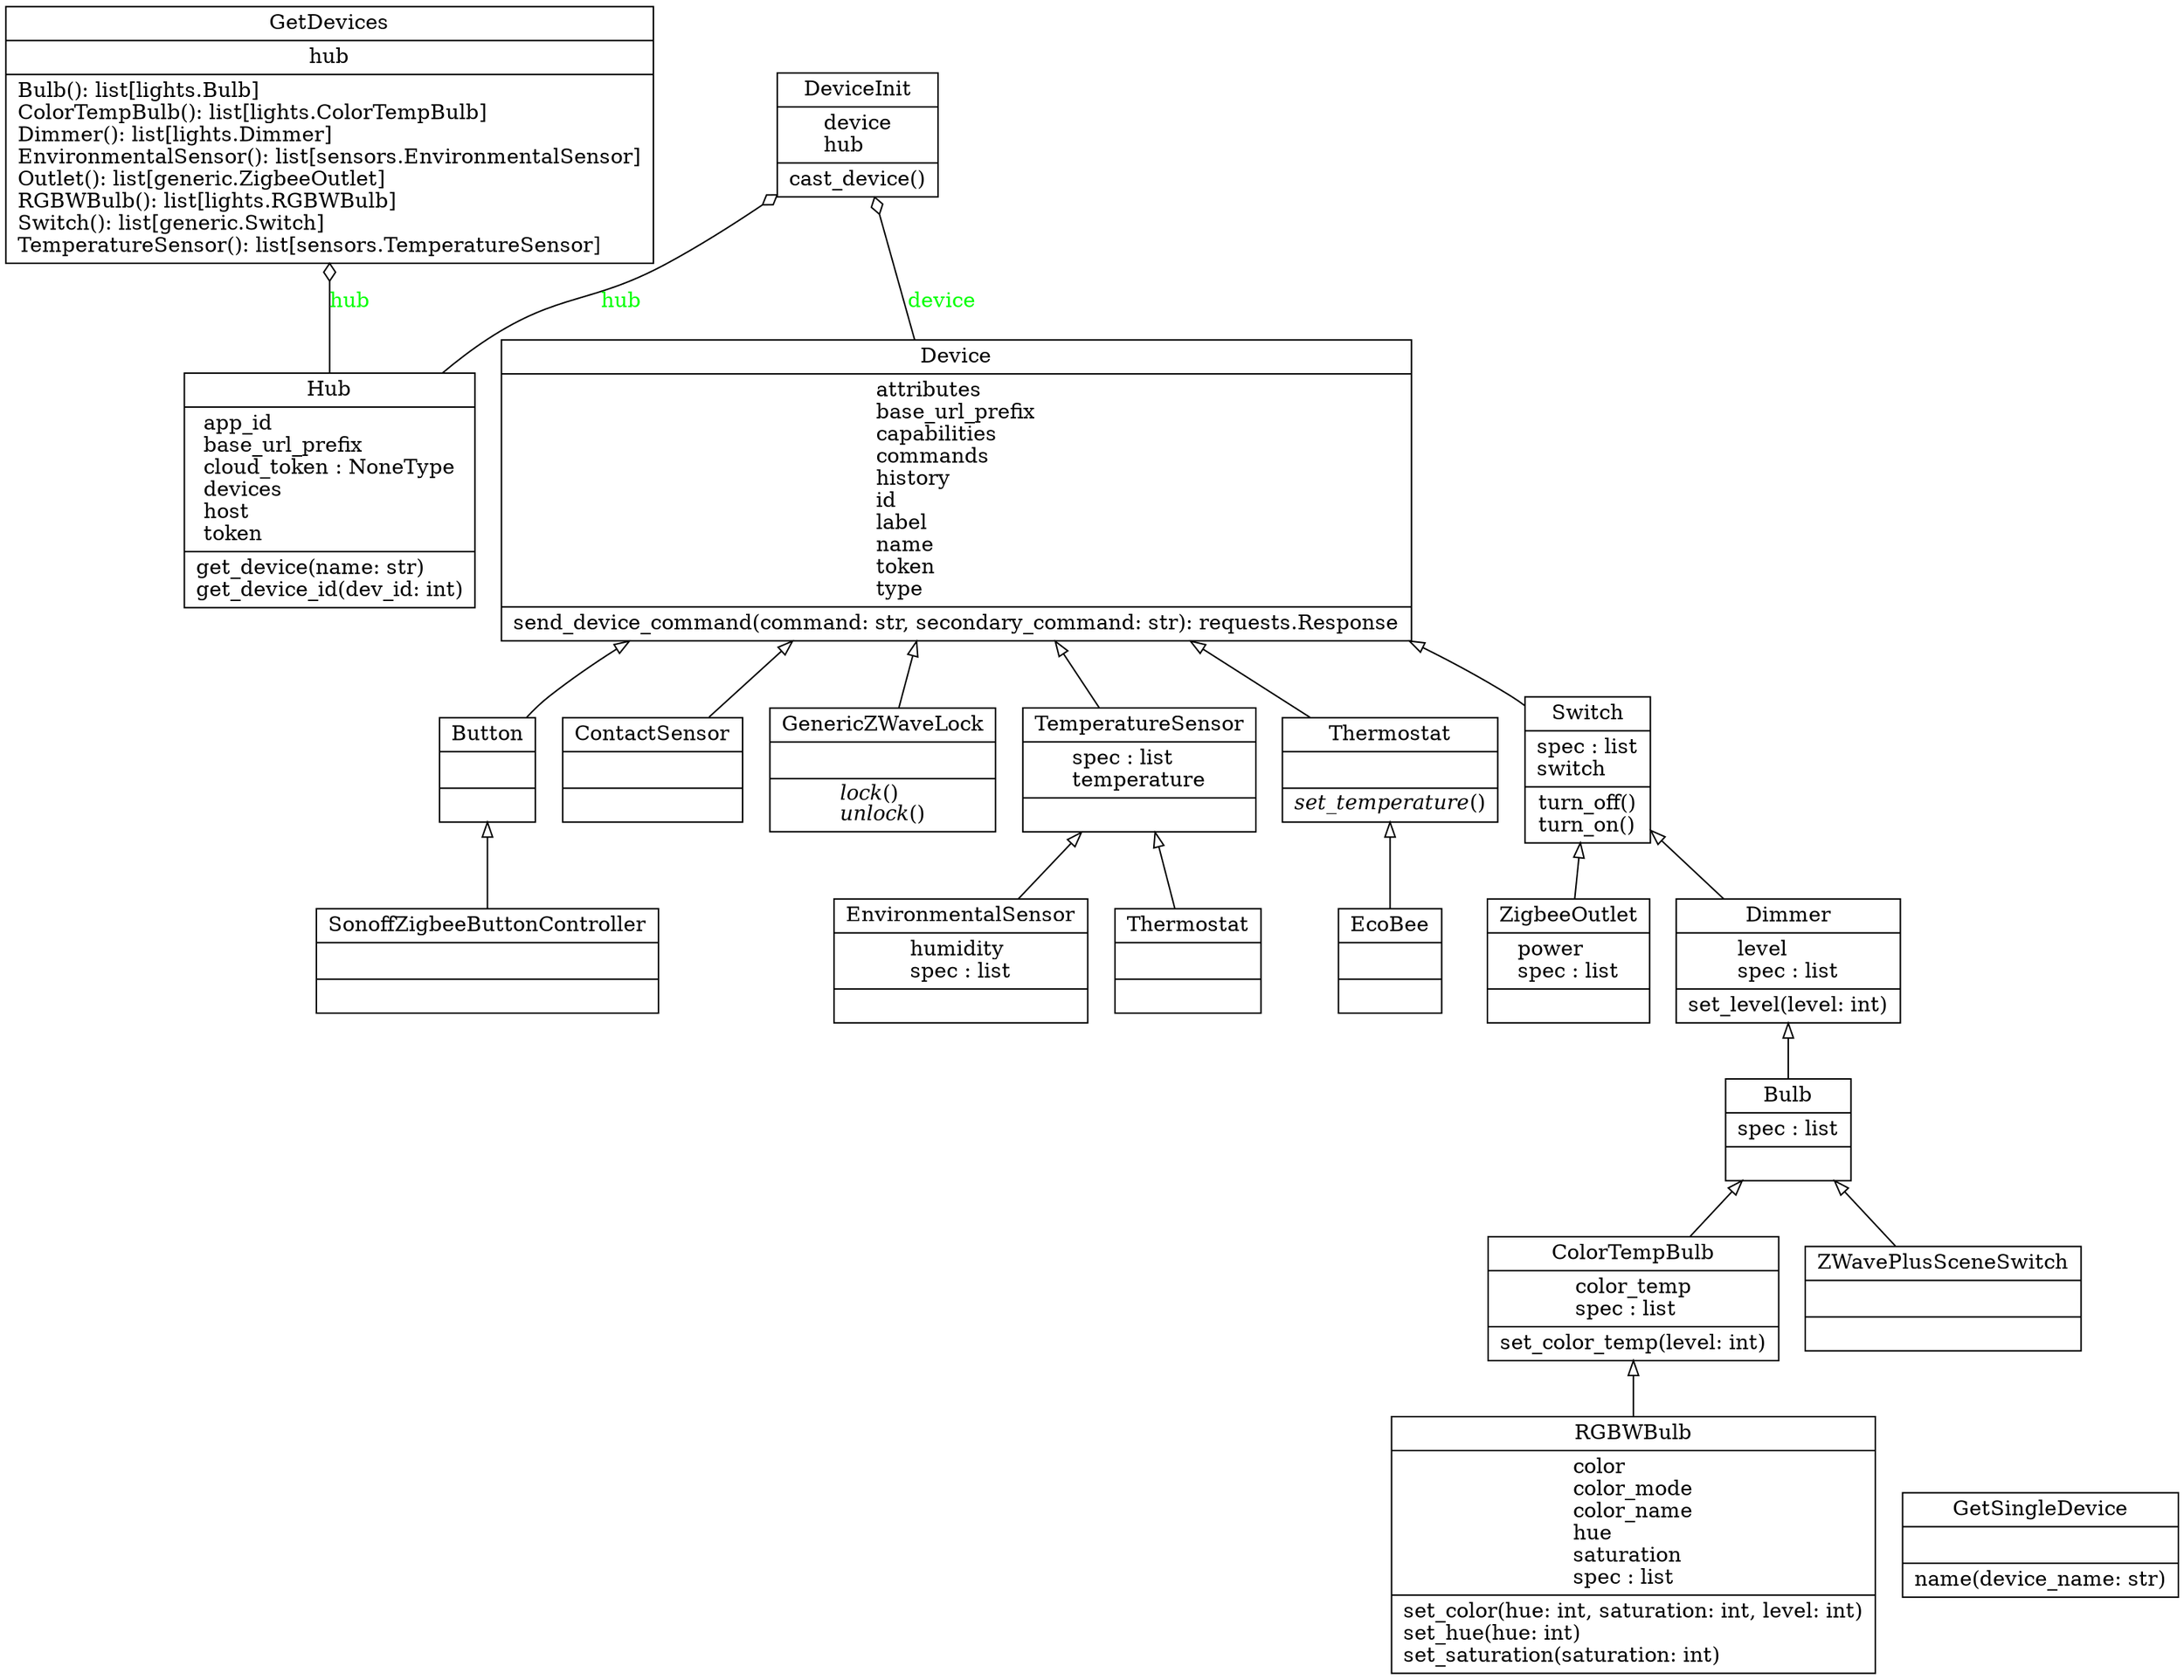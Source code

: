 digraph "classes" {
rankdir=BT
charset="utf-8"
"hubitatcontrol.lights.Bulb" [color="black", fontcolor="black", label=<{Bulb|spec : list<br ALIGN="LEFT"/>|}>, shape="record", style="solid"];
"hubitatcontrol.generic.Button" [color="black", fontcolor="black", label=<{Button|<br ALIGN="LEFT"/>|}>, shape="record", style="solid"];
"hubitatcontrol.lights.ColorTempBulb" [color="black", fontcolor="black", label=<{ColorTempBulb|color_temp<br ALIGN="LEFT"/>spec : list<br ALIGN="LEFT"/>|set_color_temp(level: int)<br ALIGN="LEFT"/>}>, shape="record", style="solid"];
"hubitatcontrol.sensors.ContactSensor" [color="black", fontcolor="black", label=<{ContactSensor|<br ALIGN="LEFT"/>|}>, shape="record", style="solid"];
"hubitatcontrol.hub.Device" [color="black", fontcolor="black", label=<{Device|attributes<br ALIGN="LEFT"/>base_url_prefix<br ALIGN="LEFT"/>capabilities<br ALIGN="LEFT"/>commands<br ALIGN="LEFT"/>history<br ALIGN="LEFT"/>id<br ALIGN="LEFT"/>label<br ALIGN="LEFT"/>name<br ALIGN="LEFT"/>token<br ALIGN="LEFT"/>type<br ALIGN="LEFT"/>|send_device_command(command: str, secondary_command: str): requests.Response<br ALIGN="LEFT"/>}>, shape="record", style="solid"];
"hubitatcontrol.DeviceInit" [color="black", fontcolor="black", label=<{DeviceInit|device<br ALIGN="LEFT"/>hub<br ALIGN="LEFT"/>|cast_device()<br ALIGN="LEFT"/>}>, shape="record", style="solid"];
"hubitatcontrol.lights.Dimmer" [color="black", fontcolor="black", label=<{Dimmer|level<br ALIGN="LEFT"/>spec : list<br ALIGN="LEFT"/>|set_level(level: int)<br ALIGN="LEFT"/>}>, shape="record", style="solid"];
"hubitatcontrol.generic.EcoBee" [color="black", fontcolor="black", label=<{EcoBee|<br ALIGN="LEFT"/>|}>, shape="record", style="solid"];
"hubitatcontrol.sensors.EnvironmentalSensor" [color="black", fontcolor="black", label=<{EnvironmentalSensor|humidity<br ALIGN="LEFT"/>spec : list<br ALIGN="LEFT"/>|}>, shape="record", style="solid"];
"hubitatcontrol.generic.GenericZWaveLock" [color="black", fontcolor="black", label=<{GenericZWaveLock|<br ALIGN="LEFT"/>|<I>lock</I>()<br ALIGN="LEFT"/><I>unlock</I>()<br ALIGN="LEFT"/>}>, shape="record", style="solid"];
"hubitatcontrol.GetDevices" [color="black", fontcolor="black", label=<{GetDevices|hub<br ALIGN="LEFT"/>|Bulb(): list[lights.Bulb]<br ALIGN="LEFT"/>ColorTempBulb(): list[lights.ColorTempBulb]<br ALIGN="LEFT"/>Dimmer(): list[lights.Dimmer]<br ALIGN="LEFT"/>EnvironmentalSensor(): list[sensors.EnvironmentalSensor]<br ALIGN="LEFT"/>Outlet(): list[generic.ZigbeeOutlet]<br ALIGN="LEFT"/>RGBWBulb(): list[lights.RGBWBulb]<br ALIGN="LEFT"/>Switch(): list[generic.Switch]<br ALIGN="LEFT"/>TemperatureSensor(): list[sensors.TemperatureSensor]<br ALIGN="LEFT"/>}>, shape="record", style="solid"];
"hubitatcontrol.GetSingleDevice" [color="black", fontcolor="black", label=<{GetSingleDevice|<br ALIGN="LEFT"/>|name(device_name: str)<br ALIGN="LEFT"/>}>, shape="record", style="solid"];
"hubitatcontrol.hub.Hub" [color="black", fontcolor="black", label=<{Hub|app_id<br ALIGN="LEFT"/>base_url_prefix<br ALIGN="LEFT"/>cloud_token : NoneType<br ALIGN="LEFT"/>devices<br ALIGN="LEFT"/>host<br ALIGN="LEFT"/>token<br ALIGN="LEFT"/>|get_device(name: str)<br ALIGN="LEFT"/>get_device_id(dev_id: int)<br ALIGN="LEFT"/>}>, shape="record", style="solid"];
"hubitatcontrol.lights.RGBWBulb" [color="black", fontcolor="black", label=<{RGBWBulb|color<br ALIGN="LEFT"/>color_mode<br ALIGN="LEFT"/>color_name<br ALIGN="LEFT"/>hue<br ALIGN="LEFT"/>saturation<br ALIGN="LEFT"/>spec : list<br ALIGN="LEFT"/>|set_color(hue: int, saturation: int, level: int)<br ALIGN="LEFT"/>set_hue(hue: int)<br ALIGN="LEFT"/>set_saturation(saturation: int)<br ALIGN="LEFT"/>}>, shape="record", style="solid"];
"hubitatcontrol.generic.SonoffZigbeeButtonController" [color="black", fontcolor="black", label=<{SonoffZigbeeButtonController|<br ALIGN="LEFT"/>|}>, shape="record", style="solid"];
"hubitatcontrol.generic.Switch" [color="black", fontcolor="black", label=<{Switch|spec : list<br ALIGN="LEFT"/>switch<br ALIGN="LEFT"/>|turn_off()<br ALIGN="LEFT"/>turn_on()<br ALIGN="LEFT"/>}>, shape="record", style="solid"];
"hubitatcontrol.sensors.TemperatureSensor" [color="black", fontcolor="black", label=<{TemperatureSensor|spec : list<br ALIGN="LEFT"/>temperature<br ALIGN="LEFT"/>|}>, shape="record", style="solid"];
"hubitatcontrol.generic.Thermostat" [color="black", fontcolor="black", label=<{Thermostat|<br ALIGN="LEFT"/>|<I>set_temperature</I>()<br ALIGN="LEFT"/>}>, shape="record", style="solid"];
"hubitatcontrol.environment.Thermostat" [color="black", fontcolor="black", label=<{Thermostat|<br ALIGN="LEFT"/>|}>, shape="record", style="solid"];
"hubitatcontrol.lights.ZWavePlusSceneSwitch" [color="black", fontcolor="black", label=<{ZWavePlusSceneSwitch|<br ALIGN="LEFT"/>|}>, shape="record", style="solid"];
"hubitatcontrol.generic.ZigbeeOutlet" [color="black", fontcolor="black", label=<{ZigbeeOutlet|power<br ALIGN="LEFT"/>spec : list<br ALIGN="LEFT"/>|}>, shape="record", style="solid"];
"hubitatcontrol.environment.Thermostat" -> "hubitatcontrol.sensors.TemperatureSensor" [arrowhead="empty", arrowtail="none"];
"hubitatcontrol.generic.Button" -> "hubitatcontrol.hub.Device" [arrowhead="empty", arrowtail="none"];
"hubitatcontrol.generic.EcoBee" -> "hubitatcontrol.generic.Thermostat" [arrowhead="empty", arrowtail="none"];
"hubitatcontrol.generic.GenericZWaveLock" -> "hubitatcontrol.hub.Device" [arrowhead="empty", arrowtail="none"];
"hubitatcontrol.generic.SonoffZigbeeButtonController" -> "hubitatcontrol.generic.Button" [arrowhead="empty", arrowtail="none"];
"hubitatcontrol.generic.Switch" -> "hubitatcontrol.hub.Device" [arrowhead="empty", arrowtail="none"];
"hubitatcontrol.generic.Thermostat" -> "hubitatcontrol.hub.Device" [arrowhead="empty", arrowtail="none"];
"hubitatcontrol.generic.ZigbeeOutlet" -> "hubitatcontrol.generic.Switch" [arrowhead="empty", arrowtail="none"];
"hubitatcontrol.lights.Bulb" -> "hubitatcontrol.lights.Dimmer" [arrowhead="empty", arrowtail="none"];
"hubitatcontrol.lights.ColorTempBulb" -> "hubitatcontrol.lights.Bulb" [arrowhead="empty", arrowtail="none"];
"hubitatcontrol.lights.Dimmer" -> "hubitatcontrol.generic.Switch" [arrowhead="empty", arrowtail="none"];
"hubitatcontrol.lights.RGBWBulb" -> "hubitatcontrol.lights.ColorTempBulb" [arrowhead="empty", arrowtail="none"];
"hubitatcontrol.lights.ZWavePlusSceneSwitch" -> "hubitatcontrol.lights.Bulb" [arrowhead="empty", arrowtail="none"];
"hubitatcontrol.sensors.ContactSensor" -> "hubitatcontrol.hub.Device" [arrowhead="empty", arrowtail="none"];
"hubitatcontrol.sensors.EnvironmentalSensor" -> "hubitatcontrol.sensors.TemperatureSensor" [arrowhead="empty", arrowtail="none"];
"hubitatcontrol.sensors.TemperatureSensor" -> "hubitatcontrol.hub.Device" [arrowhead="empty", arrowtail="none"];
"hubitatcontrol.hub.Device" -> "hubitatcontrol.DeviceInit" [arrowhead="odiamond", arrowtail="none", fontcolor="green", label="device", style="solid"];
"hubitatcontrol.hub.Hub" -> "hubitatcontrol.DeviceInit" [arrowhead="odiamond", arrowtail="none", fontcolor="green", label="hub", style="solid"];
"hubitatcontrol.hub.Hub" -> "hubitatcontrol.GetDevices" [arrowhead="odiamond", arrowtail="none", fontcolor="green", label="hub", style="solid"];
}
